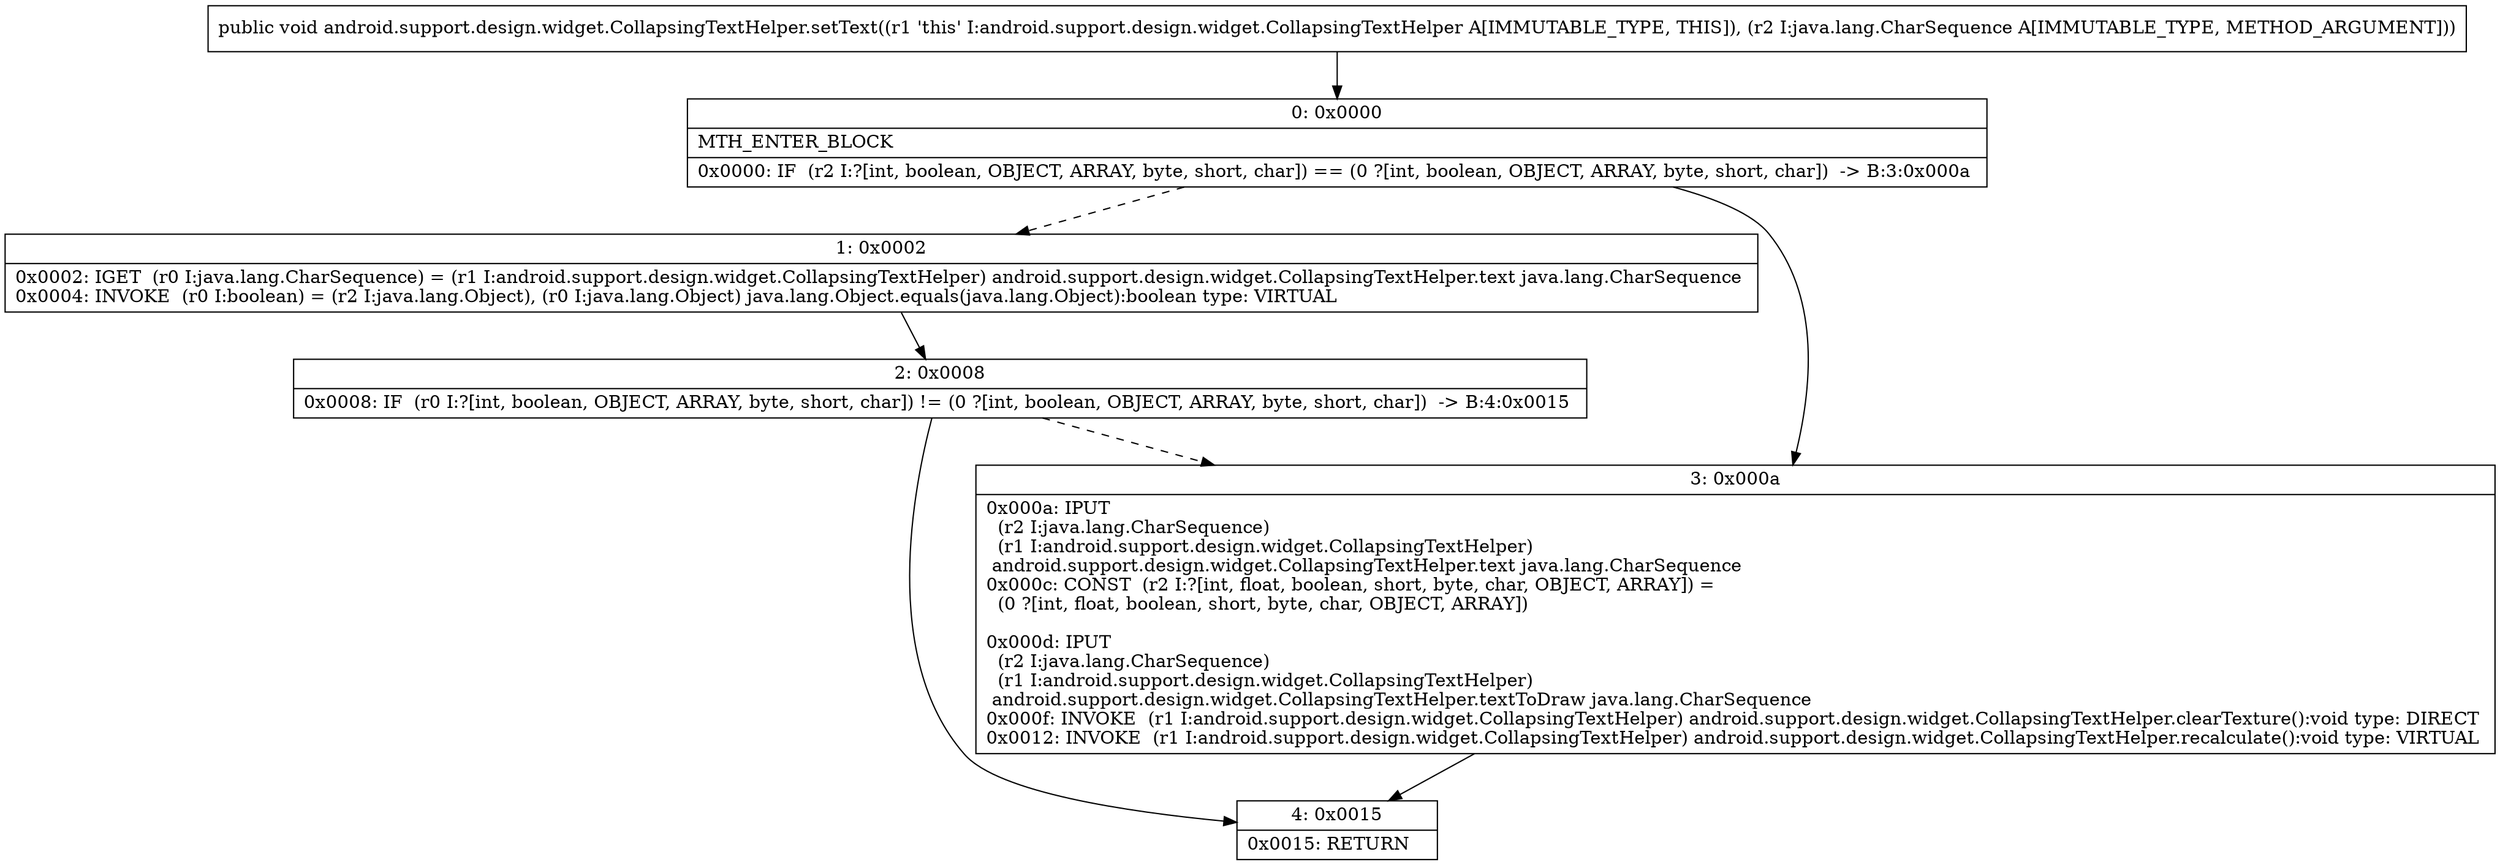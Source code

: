 digraph "CFG forandroid.support.design.widget.CollapsingTextHelper.setText(Ljava\/lang\/CharSequence;)V" {
Node_0 [shape=record,label="{0\:\ 0x0000|MTH_ENTER_BLOCK\l|0x0000: IF  (r2 I:?[int, boolean, OBJECT, ARRAY, byte, short, char]) == (0 ?[int, boolean, OBJECT, ARRAY, byte, short, char])  \-\> B:3:0x000a \l}"];
Node_1 [shape=record,label="{1\:\ 0x0002|0x0002: IGET  (r0 I:java.lang.CharSequence) = (r1 I:android.support.design.widget.CollapsingTextHelper) android.support.design.widget.CollapsingTextHelper.text java.lang.CharSequence \l0x0004: INVOKE  (r0 I:boolean) = (r2 I:java.lang.Object), (r0 I:java.lang.Object) java.lang.Object.equals(java.lang.Object):boolean type: VIRTUAL \l}"];
Node_2 [shape=record,label="{2\:\ 0x0008|0x0008: IF  (r0 I:?[int, boolean, OBJECT, ARRAY, byte, short, char]) != (0 ?[int, boolean, OBJECT, ARRAY, byte, short, char])  \-\> B:4:0x0015 \l}"];
Node_3 [shape=record,label="{3\:\ 0x000a|0x000a: IPUT  \l  (r2 I:java.lang.CharSequence)\l  (r1 I:android.support.design.widget.CollapsingTextHelper)\l android.support.design.widget.CollapsingTextHelper.text java.lang.CharSequence \l0x000c: CONST  (r2 I:?[int, float, boolean, short, byte, char, OBJECT, ARRAY]) = \l  (0 ?[int, float, boolean, short, byte, char, OBJECT, ARRAY])\l \l0x000d: IPUT  \l  (r2 I:java.lang.CharSequence)\l  (r1 I:android.support.design.widget.CollapsingTextHelper)\l android.support.design.widget.CollapsingTextHelper.textToDraw java.lang.CharSequence \l0x000f: INVOKE  (r1 I:android.support.design.widget.CollapsingTextHelper) android.support.design.widget.CollapsingTextHelper.clearTexture():void type: DIRECT \l0x0012: INVOKE  (r1 I:android.support.design.widget.CollapsingTextHelper) android.support.design.widget.CollapsingTextHelper.recalculate():void type: VIRTUAL \l}"];
Node_4 [shape=record,label="{4\:\ 0x0015|0x0015: RETURN   \l}"];
MethodNode[shape=record,label="{public void android.support.design.widget.CollapsingTextHelper.setText((r1 'this' I:android.support.design.widget.CollapsingTextHelper A[IMMUTABLE_TYPE, THIS]), (r2 I:java.lang.CharSequence A[IMMUTABLE_TYPE, METHOD_ARGUMENT])) }"];
MethodNode -> Node_0;
Node_0 -> Node_1[style=dashed];
Node_0 -> Node_3;
Node_1 -> Node_2;
Node_2 -> Node_3[style=dashed];
Node_2 -> Node_4;
Node_3 -> Node_4;
}

